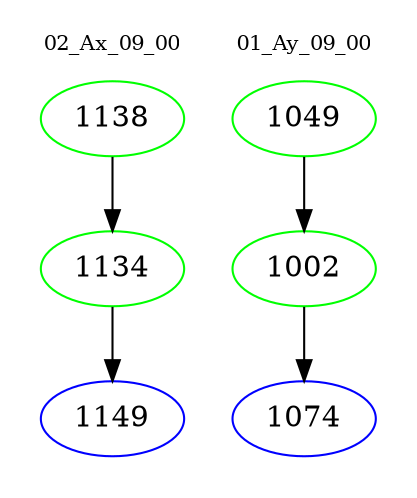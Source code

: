 digraph{
subgraph cluster_0 {
color = white
label = "02_Ax_09_00";
fontsize=10;
T0_1138 [label="1138", color="green"]
T0_1138 -> T0_1134 [color="black"]
T0_1134 [label="1134", color="green"]
T0_1134 -> T0_1149 [color="black"]
T0_1149 [label="1149", color="blue"]
}
subgraph cluster_1 {
color = white
label = "01_Ay_09_00";
fontsize=10;
T1_1049 [label="1049", color="green"]
T1_1049 -> T1_1002 [color="black"]
T1_1002 [label="1002", color="green"]
T1_1002 -> T1_1074 [color="black"]
T1_1074 [label="1074", color="blue"]
}
}
